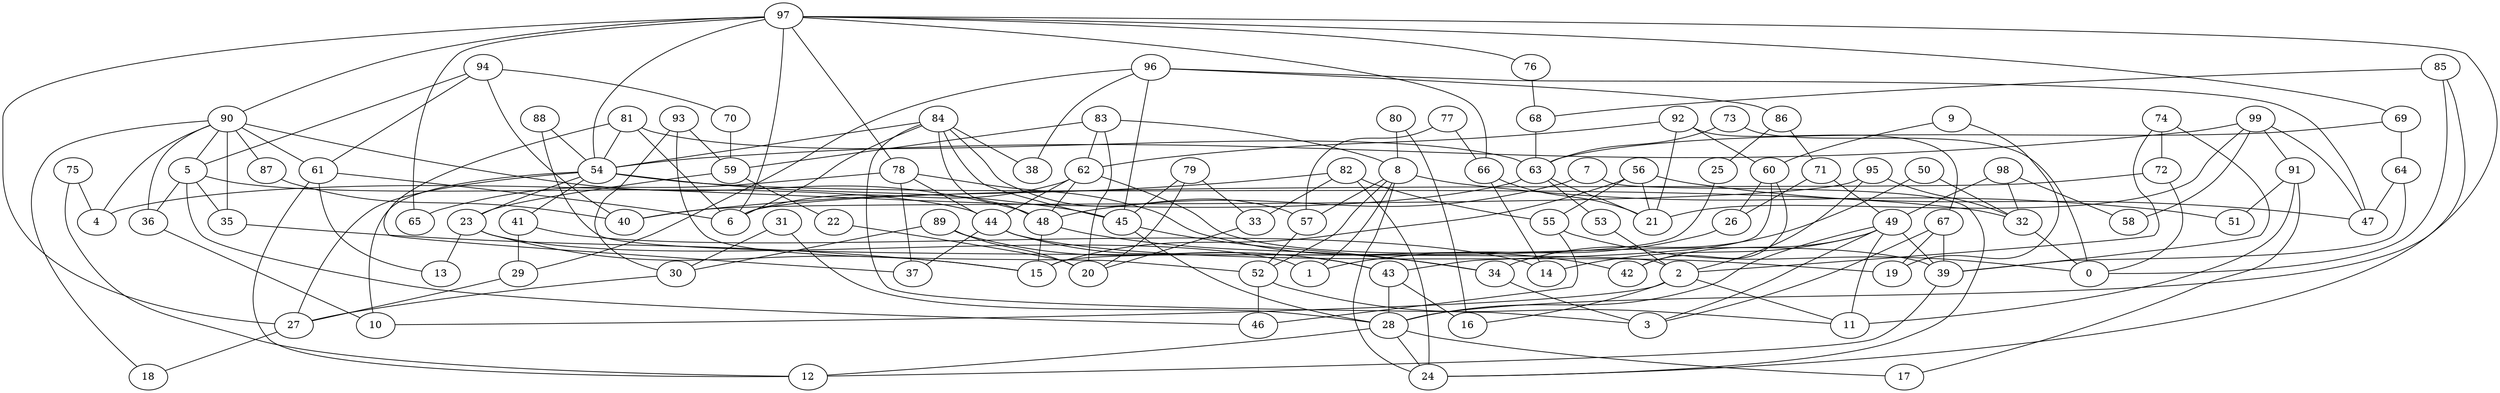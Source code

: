 digraph GG_graph {

subgraph G_graph {
edge [color = black]
"93" -> "52" [dir = none]
"93" -> "30" [dir = none]
"93" -> "59" [dir = none]
"88" -> "2" [dir = none]
"88" -> "54" [dir = none]
"54" -> "41" [dir = none]
"54" -> "10" [dir = none]
"54" -> "45" [dir = none]
"54" -> "23" [dir = none]
"54" -> "32" [dir = none]
"54" -> "27" [dir = none]
"59" -> "22" [dir = none]
"59" -> "23" [dir = none]
"50" -> "34" [dir = none]
"50" -> "32" [dir = none]
"67" -> "19" [dir = none]
"67" -> "39" [dir = none]
"67" -> "3" [dir = none]
"64" -> "39" [dir = none]
"64" -> "47" [dir = none]
"98" -> "32" [dir = none]
"98" -> "49" [dir = none]
"98" -> "58" [dir = none]
"89" -> "43" [dir = none]
"89" -> "20" [dir = none]
"89" -> "30" [dir = none]
"48" -> "34" [dir = none]
"48" -> "15" [dir = none]
"28" -> "24" [dir = none]
"28" -> "12" [dir = none]
"28" -> "17" [dir = none]
"34" -> "3" [dir = none]
"77" -> "66" [dir = none]
"77" -> "57" [dir = none]
"84" -> "45" [dir = none]
"84" -> "48" [dir = none]
"84" -> "54" [dir = none]
"84" -> "38" [dir = none]
"84" -> "3" [dir = none]
"84" -> "6" [dir = none]
"84" -> "57" [dir = none]
"30" -> "27" [dir = none]
"71" -> "26" [dir = none]
"71" -> "49" [dir = none]
"49" -> "42" [dir = none]
"49" -> "3" [dir = none]
"49" -> "28" [dir = none]
"49" -> "14" [dir = none]
"49" -> "39" [dir = none]
"49" -> "11" [dir = none]
"83" -> "59" [dir = none]
"83" -> "62" [dir = none]
"83" -> "20" [dir = none]
"83" -> "8" [dir = none]
"7" -> "24" [dir = none]
"7" -> "48" [dir = none]
"2" -> "16" [dir = none]
"2" -> "10" [dir = none]
"2" -> "11" [dir = none]
"25" -> "15" [dir = none]
"61" -> "6" [dir = none]
"61" -> "12" [dir = none]
"61" -> "13" [dir = none]
"39" -> "12" [dir = none]
"90" -> "36" [dir = none]
"90" -> "87" [dir = none]
"90" -> "35" [dir = none]
"90" -> "48" [dir = none]
"90" -> "5" [dir = none]
"90" -> "18" [dir = none]
"90" -> "4" [dir = none]
"90" -> "61" [dir = none]
"45" -> "28" [dir = none]
"45" -> "34" [dir = none]
"31" -> "28" [dir = none]
"31" -> "30" [dir = none]
"57" -> "52" [dir = none]
"78" -> "37" [dir = none]
"78" -> "65" [dir = none]
"78" -> "44" [dir = none]
"78" -> "42" [dir = none]
"36" -> "10" [dir = none]
"97" -> "69" [dir = none]
"97" -> "90" [dir = none]
"97" -> "78" [dir = none]
"97" -> "28" [dir = none]
"97" -> "27" [dir = none]
"97" -> "54" [dir = none]
"97" -> "6" [dir = none]
"97" -> "66" [dir = none]
"97" -> "65" [dir = none]
"97" -> "76" [dir = none]
"68" -> "63" [dir = none]
"86" -> "25" [dir = none]
"86" -> "71" [dir = none]
"82" -> "55" [dir = none]
"82" -> "33" [dir = none]
"82" -> "24" [dir = none]
"82" -> "40" [dir = none]
"74" -> "72" [dir = none]
"74" -> "2" [dir = none]
"74" -> "39" [dir = none]
"60" -> "43" [dir = none]
"60" -> "26" [dir = none]
"60" -> "42" [dir = none]
"9" -> "60" [dir = none]
"9" -> "19" [dir = none]
"75" -> "12" [dir = none]
"75" -> "4" [dir = none]
"73" -> "0" [dir = none]
"73" -> "63" [dir = none]
"80" -> "8" [dir = none]
"80" -> "16" [dir = none]
"32" -> "0" [dir = none]
"91" -> "17" [dir = none]
"91" -> "11" [dir = none]
"91" -> "51" [dir = none]
"87" -> "40" [dir = none]
"55" -> "0" [dir = none]
"55" -> "46" [dir = none]
"62" -> "6" [dir = none]
"62" -> "48" [dir = none]
"62" -> "44" [dir = none]
"62" -> "39" [dir = none]
"63" -> "21" [dir = none]
"63" -> "4" [dir = none]
"63" -> "53" [dir = none]
"22" -> "20" [dir = none]
"85" -> "24" [dir = none]
"85" -> "0" [dir = none]
"85" -> "68" [dir = none]
"23" -> "13" [dir = none]
"23" -> "1" [dir = none]
"23" -> "15" [dir = none]
"35" -> "15" [dir = none]
"8" -> "51" [dir = none]
"8" -> "57" [dir = none]
"8" -> "52" [dir = none]
"8" -> "1" [dir = none]
"8" -> "24" [dir = none]
"92" -> "67" [dir = none]
"92" -> "60" [dir = none]
"92" -> "21" [dir = none]
"92" -> "62" [dir = none]
"99" -> "21" [dir = none]
"99" -> "54" [dir = none]
"99" -> "58" [dir = none]
"99" -> "47" [dir = none]
"99" -> "91" [dir = none]
"29" -> "27" [dir = none]
"79" -> "45" [dir = none]
"79" -> "20" [dir = none]
"79" -> "33" [dir = none]
"56" -> "47" [dir = none]
"56" -> "15" [dir = none]
"56" -> "55" [dir = none]
"56" -> "21" [dir = none]
"43" -> "16" [dir = none]
"43" -> "28" [dir = none]
"96" -> "38" [dir = none]
"96" -> "47" [dir = none]
"96" -> "86" [dir = none]
"96" -> "45" [dir = none]
"96" -> "29" [dir = none]
"94" -> "61" [dir = none]
"94" -> "5" [dir = none]
"94" -> "40" [dir = none]
"94" -> "70" [dir = none]
"41" -> "14" [dir = none]
"41" -> "29" [dir = none]
"53" -> "2" [dir = none]
"95" -> "40" [dir = none]
"95" -> "2" [dir = none]
"95" -> "32" [dir = none]
"69" -> "63" [dir = none]
"69" -> "64" [dir = none]
"81" -> "54" [dir = none]
"81" -> "6" [dir = none]
"81" -> "63" [dir = none]
"81" -> "37" [dir = none]
"66" -> "21" [dir = none]
"66" -> "14" [dir = none]
"70" -> "59" [dir = none]
"5" -> "46" [dir = none]
"5" -> "44" [dir = none]
"5" -> "36" [dir = none]
"5" -> "35" [dir = none]
"72" -> "0" [dir = none]
"72" -> "6" [dir = none]
"33" -> "20" [dir = none]
"26" -> "1" [dir = none]
"76" -> "68" [dir = none]
"27" -> "18" [dir = none]
"44" -> "43" [dir = none]
"44" -> "19" [dir = none]
"44" -> "37" [dir = none]
"52" -> "46" [dir = none]
"52" -> "11" [dir = none]
}

}

